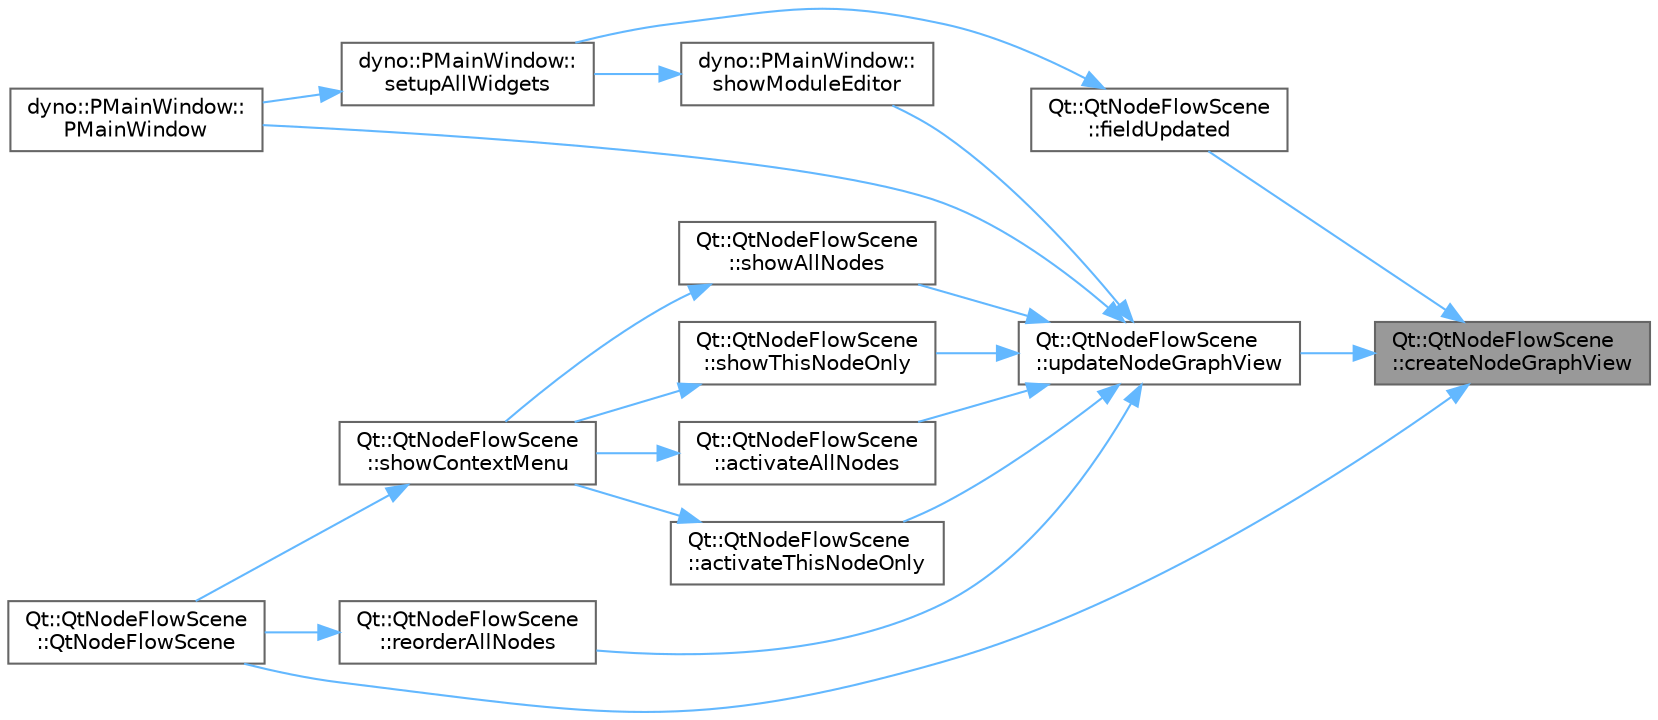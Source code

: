 digraph "Qt::QtNodeFlowScene::createNodeGraphView"
{
 // LATEX_PDF_SIZE
  bgcolor="transparent";
  edge [fontname=Helvetica,fontsize=10,labelfontname=Helvetica,labelfontsize=10];
  node [fontname=Helvetica,fontsize=10,shape=box,height=0.2,width=0.4];
  rankdir="RL";
  Node1 [id="Node000001",label="Qt::QtNodeFlowScene\l::createNodeGraphView",height=0.2,width=0.4,color="gray40", fillcolor="grey60", style="filled", fontcolor="black",tooltip="create a QT-based view for the active scene graph."];
  Node1 -> Node2 [id="edge1_Node000001_Node000002",dir="back",color="steelblue1",style="solid",tooltip=" "];
  Node2 [id="Node000002",label="Qt::QtNodeFlowScene\l::fieldUpdated",height=0.2,width=0.4,color="grey40", fillcolor="white", style="filled",URL="$class_qt_1_1_qt_node_flow_scene.html#ae706c22e0e9f25428ef70bf3177767f2",tooltip=" "];
  Node2 -> Node3 [id="edge2_Node000002_Node000003",dir="back",color="steelblue1",style="solid",tooltip=" "];
  Node3 [id="Node000003",label="dyno::PMainWindow::\lsetupAllWidgets",height=0.2,width=0.4,color="grey40", fillcolor="white", style="filled",URL="$classdyno_1_1_p_main_window.html#ae6cab3b2d7262f7c6e8d0db355151c18",tooltip=" "];
  Node3 -> Node4 [id="edge3_Node000003_Node000004",dir="back",color="steelblue1",style="solid",tooltip=" "];
  Node4 [id="Node000004",label="dyno::PMainWindow::\lPMainWindow",height=0.2,width=0.4,color="grey40", fillcolor="white", style="filled",URL="$classdyno_1_1_p_main_window.html#a55a1afe7cc3865eb78d59d769ac2d13a",tooltip=" "];
  Node1 -> Node5 [id="edge4_Node000001_Node000005",dir="back",color="steelblue1",style="solid",tooltip=" "];
  Node5 [id="Node000005",label="Qt::QtNodeFlowScene\l::QtNodeFlowScene",height=0.2,width=0.4,color="grey40", fillcolor="white", style="filled",URL="$class_qt_1_1_qt_node_flow_scene.html#ab47298add0fea824f9705563d4ac7511",tooltip=" "];
  Node1 -> Node6 [id="edge5_Node000001_Node000006",dir="back",color="steelblue1",style="solid",tooltip=" "];
  Node6 [id="Node000006",label="Qt::QtNodeFlowScene\l::updateNodeGraphView",height=0.2,width=0.4,color="grey40", fillcolor="white", style="filled",URL="$class_qt_1_1_qt_node_flow_scene.html#a5724b716b70d0eda88128b6ad40b3e16",tooltip="Update the view only for the active scene graph, the data model will not be changed."];
  Node6 -> Node7 [id="edge6_Node000006_Node000007",dir="back",color="steelblue1",style="solid",tooltip=" "];
  Node7 [id="Node000007",label="Qt::QtNodeFlowScene\l::activateAllNodes",height=0.2,width=0.4,color="grey40", fillcolor="white", style="filled",URL="$class_qt_1_1_qt_node_flow_scene.html#a89e2c4e433d53c15f6555f214ff92869",tooltip=" "];
  Node7 -> Node8 [id="edge7_Node000007_Node000008",dir="back",color="steelblue1",style="solid",tooltip=" "];
  Node8 [id="Node000008",label="Qt::QtNodeFlowScene\l::showContextMenu",height=0.2,width=0.4,color="grey40", fillcolor="white", style="filled",URL="$class_qt_1_1_qt_node_flow_scene.html#aa41109191c5699b10ad2132eafb64499",tooltip=" "];
  Node8 -> Node5 [id="edge8_Node000008_Node000005",dir="back",color="steelblue1",style="solid",tooltip=" "];
  Node6 -> Node9 [id="edge9_Node000006_Node000009",dir="back",color="steelblue1",style="solid",tooltip=" "];
  Node9 [id="Node000009",label="Qt::QtNodeFlowScene\l::activateThisNodeOnly",height=0.2,width=0.4,color="grey40", fillcolor="white", style="filled",URL="$class_qt_1_1_qt_node_flow_scene.html#aca8575ea60bf553b7f53664ee87d768b",tooltip=" "];
  Node9 -> Node8 [id="edge10_Node000009_Node000008",dir="back",color="steelblue1",style="solid",tooltip=" "];
  Node6 -> Node4 [id="edge11_Node000006_Node000004",dir="back",color="steelblue1",style="solid",tooltip=" "];
  Node6 -> Node10 [id="edge12_Node000006_Node000010",dir="back",color="steelblue1",style="solid",tooltip=" "];
  Node10 [id="Node000010",label="Qt::QtNodeFlowScene\l::reorderAllNodes",height=0.2,width=0.4,color="grey40", fillcolor="white", style="filled",URL="$class_qt_1_1_qt_node_flow_scene.html#af66c8338521e25db6fdbdf31fdb93830",tooltip=" "];
  Node10 -> Node5 [id="edge13_Node000010_Node000005",dir="back",color="steelblue1",style="solid",tooltip=" "];
  Node6 -> Node11 [id="edge14_Node000006_Node000011",dir="back",color="steelblue1",style="solid",tooltip=" "];
  Node11 [id="Node000011",label="Qt::QtNodeFlowScene\l::showAllNodes",height=0.2,width=0.4,color="grey40", fillcolor="white", style="filled",URL="$class_qt_1_1_qt_node_flow_scene.html#a022401728b5ecbedc21628a6b7ec46e7",tooltip=" "];
  Node11 -> Node8 [id="edge15_Node000011_Node000008",dir="back",color="steelblue1",style="solid",tooltip=" "];
  Node6 -> Node12 [id="edge16_Node000006_Node000012",dir="back",color="steelblue1",style="solid",tooltip=" "];
  Node12 [id="Node000012",label="dyno::PMainWindow::\lshowModuleEditor",height=0.2,width=0.4,color="grey40", fillcolor="white", style="filled",URL="$classdyno_1_1_p_main_window.html#a7b4fc7b67d578c57cc9600ed7aeb0154",tooltip=" "];
  Node12 -> Node3 [id="edge17_Node000012_Node000003",dir="back",color="steelblue1",style="solid",tooltip=" "];
  Node6 -> Node13 [id="edge18_Node000006_Node000013",dir="back",color="steelblue1",style="solid",tooltip=" "];
  Node13 [id="Node000013",label="Qt::QtNodeFlowScene\l::showThisNodeOnly",height=0.2,width=0.4,color="grey40", fillcolor="white", style="filled",URL="$class_qt_1_1_qt_node_flow_scene.html#a6f7c3d7d16b63aba8a75946fe1ce3243",tooltip=" "];
  Node13 -> Node8 [id="edge19_Node000013_Node000008",dir="back",color="steelblue1",style="solid",tooltip=" "];
}
